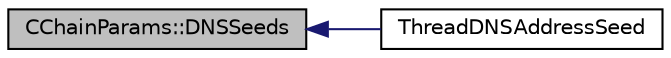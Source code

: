 digraph "CChainParams::DNSSeeds"
{
  edge [fontname="Helvetica",fontsize="10",labelfontname="Helvetica",labelfontsize="10"];
  node [fontname="Helvetica",fontsize="10",shape=record];
  rankdir="LR";
  Node46 [label="CChainParams::DNSSeeds",height=0.2,width=0.4,color="black", fillcolor="grey75", style="filled", fontcolor="black"];
  Node46 -> Node47 [dir="back",color="midnightblue",fontsize="10",style="solid",fontname="Helvetica"];
  Node47 [label="ThreadDNSAddressSeed",height=0.2,width=0.4,color="black", fillcolor="white", style="filled",URL="$net_8cpp.html#ab2d8883b5524ec7b80d3b9535e73a3ed"];
}
